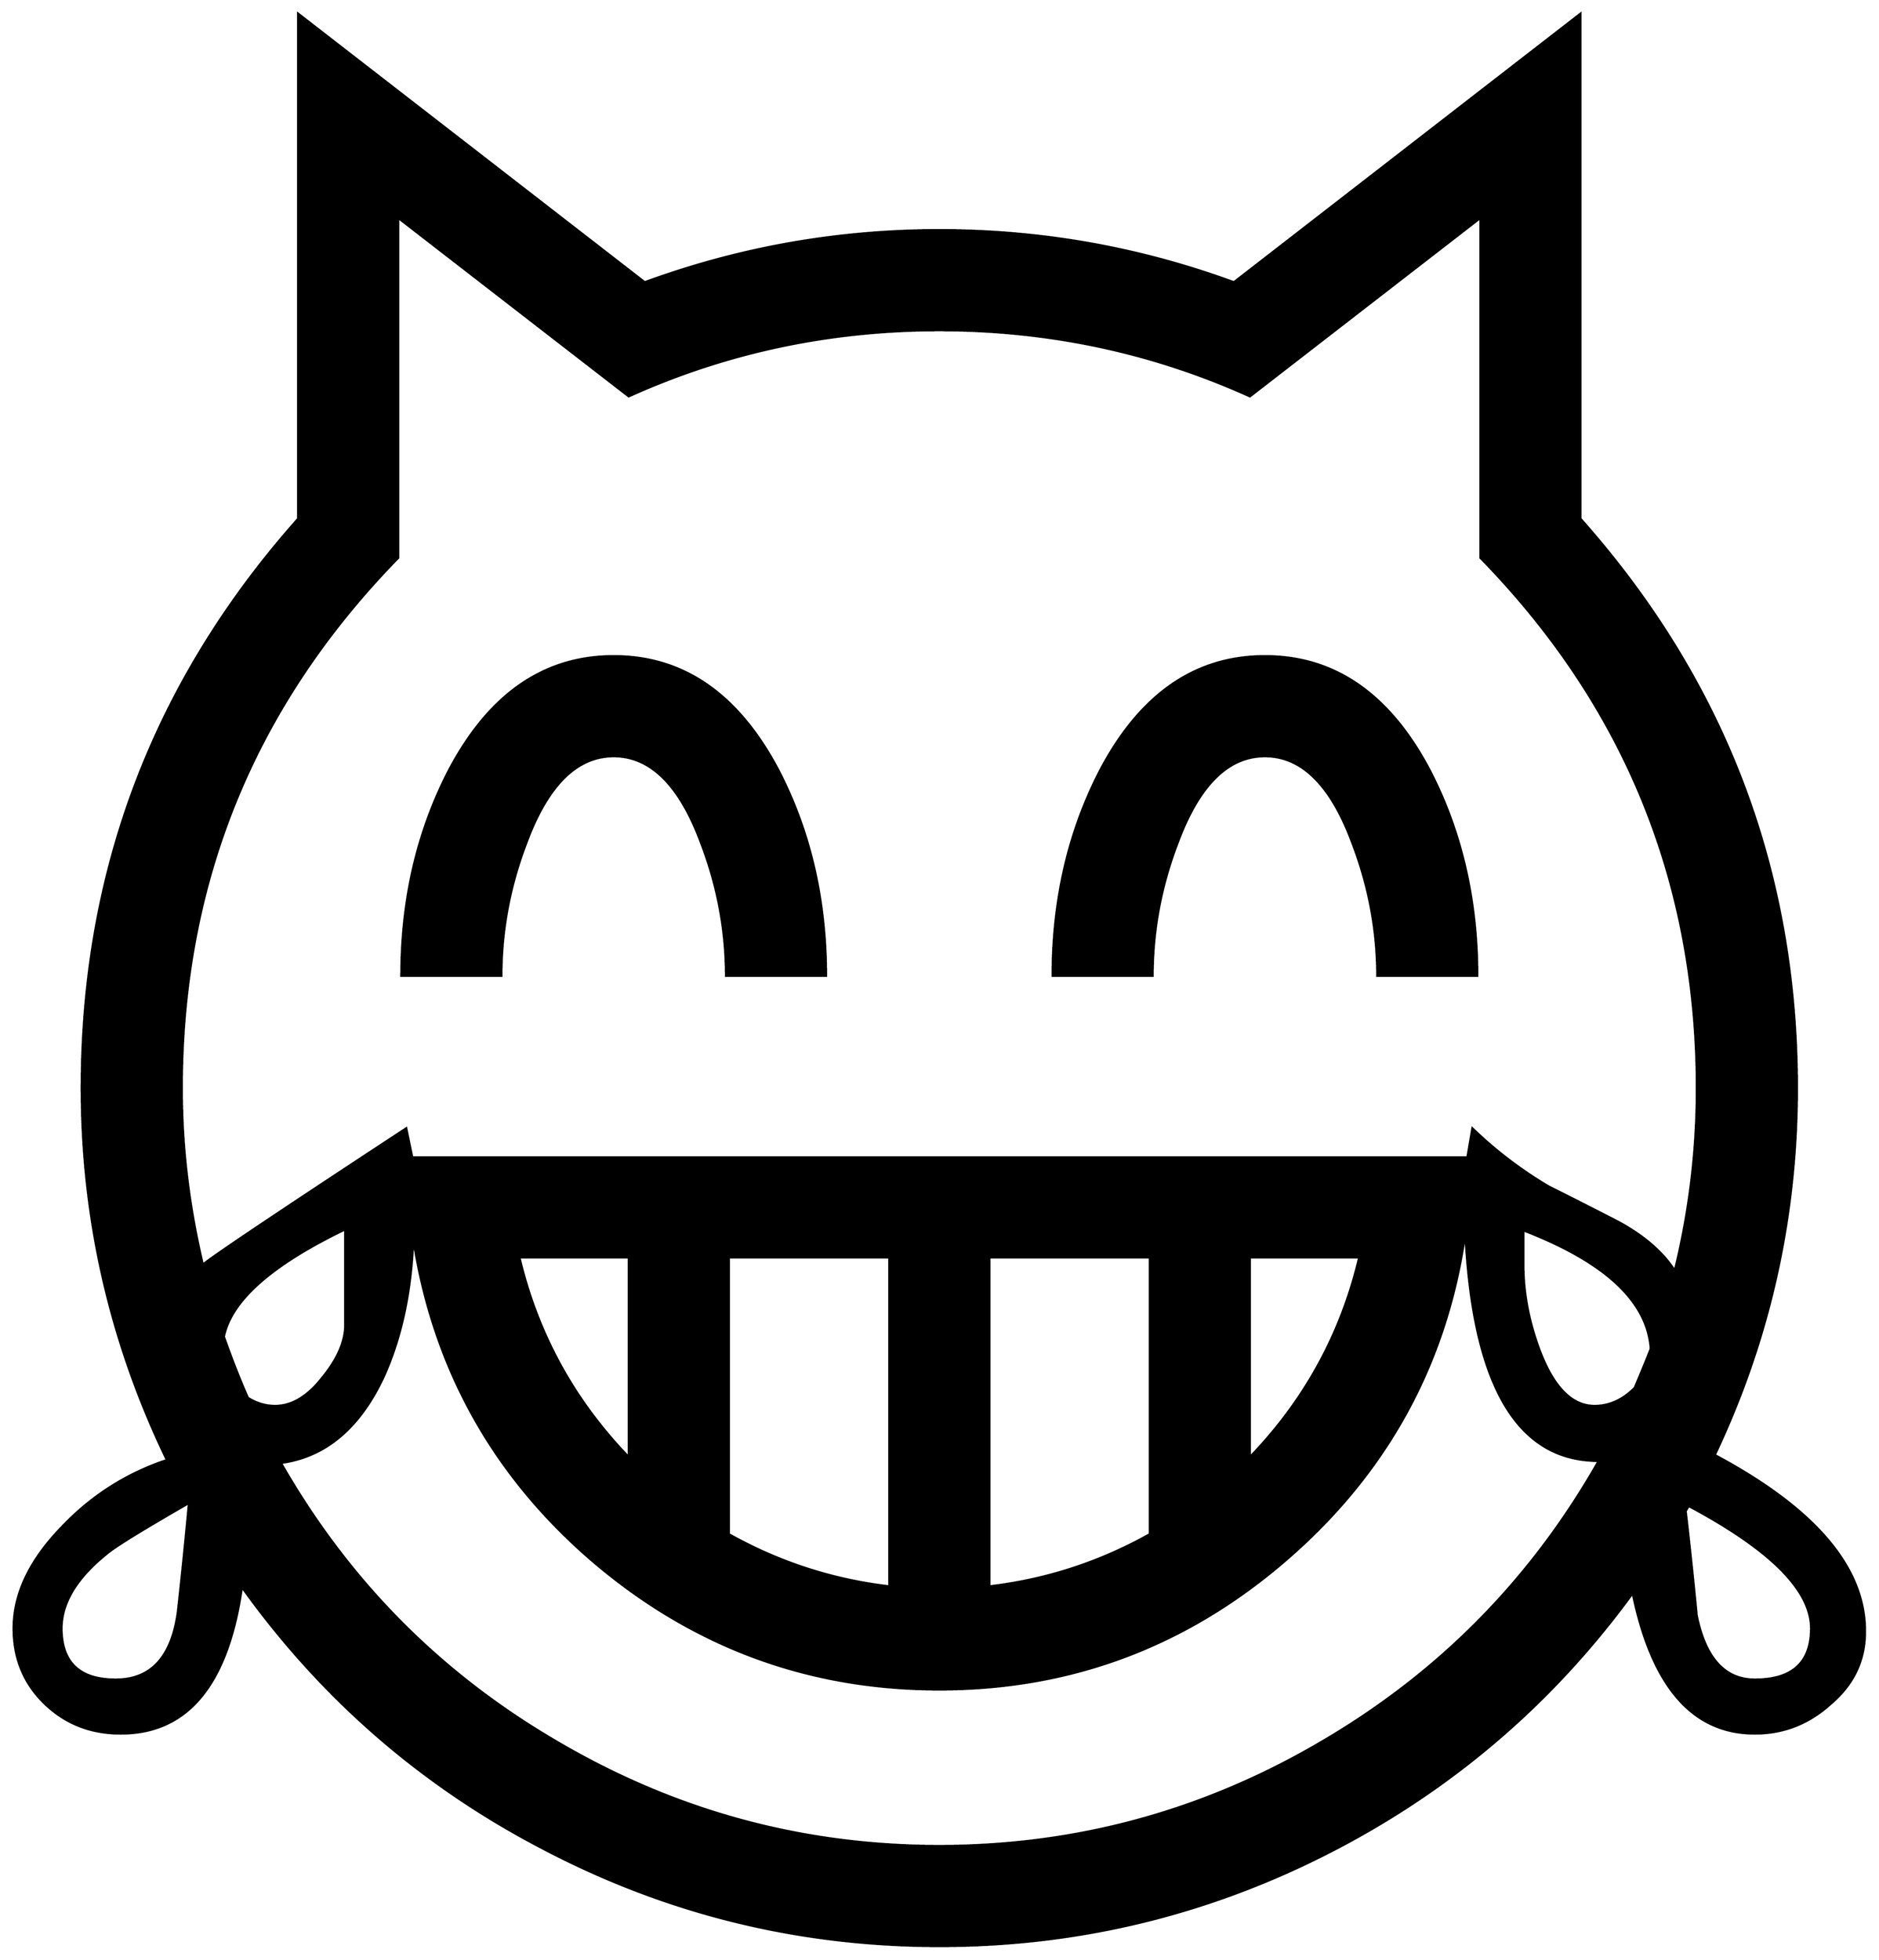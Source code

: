 


\begin{tikzpicture}[y=0.80pt, x=0.80pt, yscale=-1.0, xscale=1.0, inner sep=0pt, outer sep=0pt]
\begin{scope}[shift={(100.0,1706.0)},nonzero rule]
  \path[draw=.,fill=.,line width=1.600pt] (1930.0,68.0) .. controls
    (1930.0,96.667) and (1918.667,120.667) .. (1896.0,140.0) ..
    controls (1874.0,160.0) and (1848.667,170.0) .. (1820.0,170.0)
    .. controls (1758.0,170.0) and (1717.333,123.333) ..
    (1698.0,30.0) .. controls (1618.667,138.667) and (1519.333,224.0)
    .. (1400.0,286.0) .. controls (1276.667,350.0) and
    (1145.333,382.0) .. (1006.0,382.0) .. controls (865.333,382.0)
    and (733.0,349.333) .. (609.0,284.0) .. controls (489.0,221.333)
    and (389.333,134.667) .. (310.0,24.0) .. controls (296.0,121.333)
    and (255.667,170.0) .. (189.0,170.0) .. controls (159.0,170.0)
    and (133.667,160.0) .. (113.0,140.0) .. controls (92.333,120.0)
    and (82.0,95.0) .. (82.0,65.0) .. controls (82.0,30.333) and
    (98.333,-3.667) .. (131.0,-37.0) .. controls (160.333,-67.667) and
    (195.0,-89.667) .. (235.0,-103.0) .. controls (178.333,-220.333)
    and (150.0,-344.0) .. (150.0,-474.0) .. controls
    (150.0,-690.667) and (222.0,-880.0) .. (366.0,-1042.0) --
    (366.0,-1546.0) -- (712.0,-1278.0) .. controls
    (806.667,-1312.667) and (904.667,-1330.0) .. (1006.0,-1330.0) ..
    controls (1107.333,-1330.0) and (1205.333,-1312.667) ..
    (1300.0,-1278.0) -- (1646.0,-1546.0) -- (1646.0,-1042.0) ..
    controls (1790.0,-880.0) and (1862.0,-690.667) ..
    (1862.0,-474.0) .. controls (1862.0,-345.333) and
    (1834.667,-223.333) .. (1780.0,-108.0) .. controls
    (1880.0,-54.667) and (1930.0,4.0) .. (1930.0,68.0) --
    cycle(1716.0,-214.0) .. controls (1712.667,-261.333) and
    (1670.333,-300.667) .. (1589.0,-332.0) -- (1589.0,-298.0) ..
    controls (1589.0,-270.0) and (1594.333,-241.667) ..
    (1605.0,-213.0) .. controls (1619.0,-175.667) and
    (1637.333,-157.0) .. (1660.0,-157.0) .. controls
    (1674.667,-157.0) and (1688.0,-163.0) .. (1700.0,-175.0) ..
    controls (1707.333,-192.333) and (1712.667,-205.333) ..
    (1716.0,-214.0) -- cycle(1762.0,-474.0) .. controls
    (1762.0,-679.333) and (1690.0,-855.667) .. (1546.0,-1003.0) --
    (1546.0,-1342.0) -- (1316.0,-1164.0) .. controls
    (1218.667,-1208.0) and (1115.333,-1230.0) .. (1006.0,-1230.0) ..
    controls (896.667,-1230.0) and (793.333,-1208.0) ..
    (696.0,-1164.0) -- (466.0,-1342.0) -- (466.0,-1003.0) ..
    controls (322.0,-855.667) and (250.0,-679.333) .. (250.0,-474.0)
    .. controls (250.0,-415.333) and (257.0,-356.667) ..
    (271.0,-298.0) .. controls (280.333,-306.0) and (348.0,-351.333)
    .. (474.0,-434.0) -- (480.0,-405.0) -- (1533.0,-405.0) --
    (1538.0,-434.0) .. controls (1560.667,-412.0) and
    (1586.0,-392.667) .. (1614.0,-376.0) .. controls
    (1636.667,-364.667) and (1659.667,-353.0) .. (1683.0,-341.0) ..
    controls (1709.0,-327.0) and (1728.0,-310.667) ..
    (1740.0,-292.0) .. controls (1754.667,-351.333) and
    (1762.0,-412.0) .. (1762.0,-474.0) -- cycle(1876.0,65.0) ..
    controls (1876.0,27.0) and (1835.333,-13.667) .. (1754.0,-57.0)
    -- (1751.0,-52.0) .. controls (1755.0,-17.333) and
    (1758.667,17.333) .. (1762.0,52.0) .. controls (1770.667,94.667) and
    (1790.0,116.0) .. (1820.0,116.0) .. controls (1857.333,116.0)
    and (1876.0,99.0) .. (1876.0,65.0) -- cycle(1425.0,-305.0)
    -- (1316.0,-305.0) -- (1316.0,-106.0) .. controls
    (1370.667,-162.667) and (1407.0,-229.0) .. (1425.0,-305.0) --
    cycle(1216.0,-29.0) -- (1216.0,-305.0) -- (1056.0,-305.0) --
    (1056.0,23.0) .. controls (1112.667,16.333) and (1166.0,-1.0) ..
    (1216.0,-29.0) -- cycle(1664.0,-102.0) .. controls
    (1582.667,-102.0) and (1538.333,-177.667) .. (1531.0,-329.0) ..
    controls (1512.333,-199.0) and (1453.0,-90.667) .. (1353.0,-4.0)
    .. controls (1253.0,82.667) and (1137.333,126.0) ..
    (1006.0,126.0) .. controls (875.333,126.0) and (760.0,83.333) ..
    (660.0,-2.0) .. controls (560.667,-87.333) and (501.0,-194.333) ..
    (481.0,-323.0) .. controls (479.0,-270.333) and (469.0,-224.333)
    .. (451.0,-185.0) .. controls (427.0,-134.333) and
    (393.0,-106.0) .. (349.0,-100.0) .. controls (416.333,18.0)
    and (508.667,111.0) .. (626.0,179.0) .. controls (743.333,247.667)
    and (870.0,282.0) .. (1006.0,282.0) .. controls
    (1142.0,282.0) and (1268.667,247.667) .. (1386.0,179.0) ..
    controls (1504.0,110.333) and (1596.667,16.667) .. (1664.0,-102.0)
    -- cycle(956.0,23.0) -- (956.0,-305.0) -- (796.0,-305.0) --
    (796.0,-29.0) .. controls (846.0,-1.0) and (899.333,16.333) ..
    (956.0,23.0) -- cycle(696.0,-106.0) -- (696.0,-305.0) --
    (587.0,-305.0) .. controls (605.0,-229.0) and (641.333,-162.667)
    .. (696.0,-106.0) -- cycle(413.0,-238.0) -- (413.0,-333.0)
    .. controls (339.667,-297.667) and (299.333,-262.0) ..
    (292.0,-226.0) .. controls (300.0,-203.333) and (308.0,-183.0)
    .. (316.0,-165.0) .. controls (324.667,-159.667) and
    (333.667,-157.0) .. (343.0,-157.0) .. controls (359.667,-157.0)
    and (375.333,-166.333) .. (390.0,-185.0) .. controls
    (405.333,-203.667) and (413.0,-221.333) .. (413.0,-238.0) --
    cycle(257.0,-60.0) .. controls (213.0,-34.667) and
    (186.333,-18.333) .. (177.0,-11.0) .. controls (145.667,13.667) and
    (130.0,39.0) .. (130.0,65.0) .. controls (130.0,99.0) and
    (148.0,116.0) .. (184.0,116.0) .. controls (219.333,116.0) and
    (240.0,93.333) .. (246.0,48.0) .. controls (250.0,12.0) and
    (253.667,-24.0) .. (257.0,-60.0) -- cycle(1543.0,-586.0) --
    (1443.0,-586.0) .. controls (1443.0,-631.333) and
    (1434.667,-675.667) .. (1418.0,-719.0) .. controls
    (1396.667,-776.333) and (1367.667,-805.0) .. (1331.0,-805.0) ..
    controls (1294.333,-805.0) and (1265.333,-776.333) ..
    (1244.0,-719.0) .. controls (1227.333,-675.667) and
    (1219.0,-631.333) .. (1219.0,-586.0) -- (1119.0,-586.0) ..
    controls (1119.0,-662.0) and (1135.0,-730.667) ..
    (1167.0,-792.0) .. controls (1207.0,-867.333) and
    (1261.667,-905.0) .. (1331.0,-905.0) .. controls
    (1400.333,-905.0) and (1455.0,-867.333) .. (1495.0,-792.0) ..
    controls (1527.0,-730.667) and (1543.0,-662.0) ..
    (1543.0,-586.0) -- cycle(893.0,-586.0) -- (793.0,-586.0) ..
    controls (793.0,-631.333) and (784.667,-675.667) .. (768.0,-719.0)
    .. controls (746.667,-776.333) and (717.667,-805.0) ..
    (681.0,-805.0) .. controls (644.333,-805.0) and (615.333,-776.333)
    .. (594.0,-719.0) .. controls (577.333,-675.667) and
    (569.0,-631.333) .. (569.0,-586.0) -- (469.0,-586.0) ..
    controls (469.0,-662.0) and (485.0,-730.667) .. (517.0,-792.0)
    .. controls (557.0,-867.333) and (611.667,-905.0) ..
    (681.0,-905.0) .. controls (750.333,-905.0) and (805.0,-867.333)
    .. (845.0,-792.0) .. controls (877.0,-730.667) and
    (893.0,-662.0) .. (893.0,-586.0) -- cycle;
\end{scope}

\end{tikzpicture}

